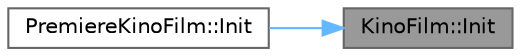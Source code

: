 digraph "KinoFilm::Init"
{
 // LATEX_PDF_SIZE
  bgcolor="transparent";
  edge [fontname=Helvetica,fontsize=10,labelfontname=Helvetica,labelfontsize=10];
  node [fontname=Helvetica,fontsize=10,shape=box,height=0.2,width=0.4];
  rankdir="RL";
  Node1 [id="Node000001",label="KinoFilm::Init",height=0.2,width=0.4,color="gray40", fillcolor="grey60", style="filled", fontcolor="black",tooltip="Инициализирует объект класса KionFilm заданными значениями."];
  Node1 -> Node2 [id="edge1_Node000001_Node000002",dir="back",color="steelblue1",style="solid",tooltip=" "];
  Node2 [id="Node000002",label="PremiereKinoFilm::Init",height=0.2,width=0.4,color="grey40", fillcolor="white", style="filled",URL="$class_premiere_kino_film.html#aedb978c58fc4eabc5abe39bfa3c08681",tooltip="Инициализирует объект класса PremiereKionFilm заданными значениями."];
}
